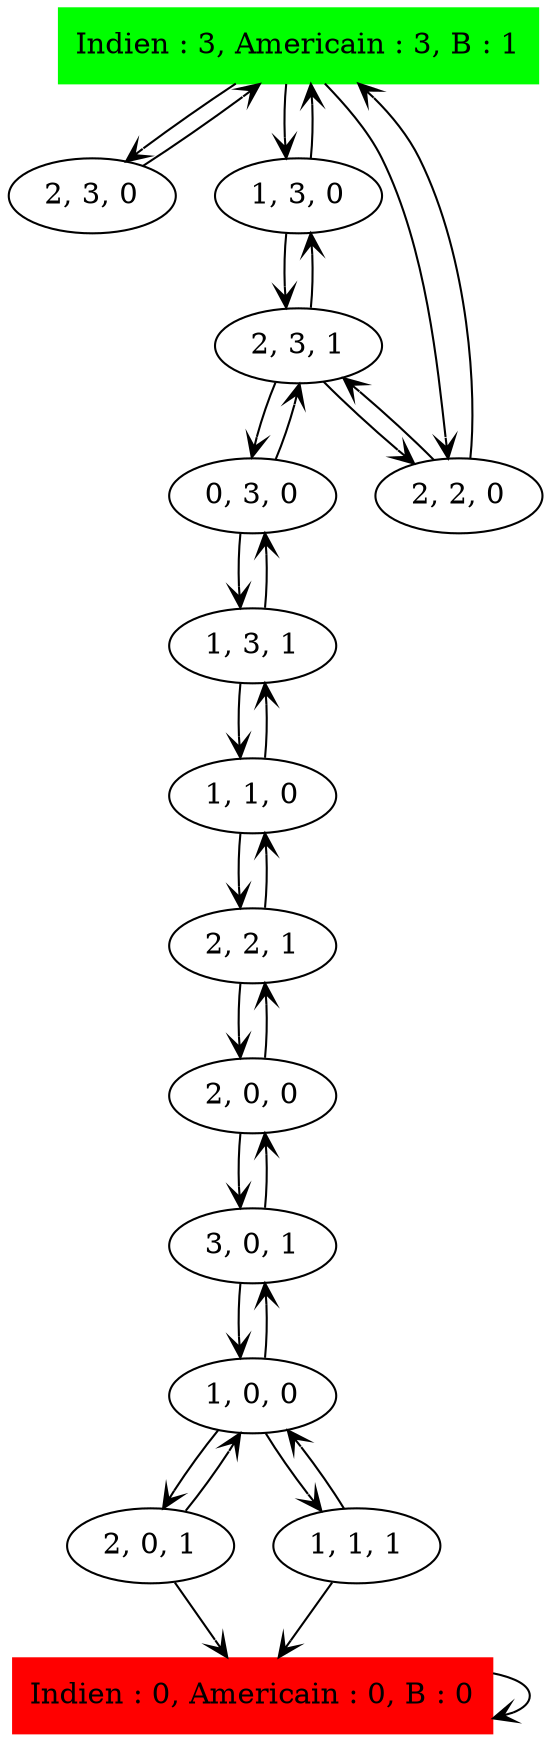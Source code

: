 digraph Indien_Americains {
	initial [label="Indien : 3, Americain : 3, B : 1" color=green shape=box style=filled]
	final [label="Indien : 0, Americain : 0, B : 0" color=red shape=box style=filled]
	initial -> "2, 3, 0" [arrowhead=open]
	initial -> "1, 3, 0" [arrowhead=open]
	initial -> "2, 2, 0" [arrowhead=open]
	"2, 2, 0" -> initial [arrowhead=open]
	"2, 2, 0" -> "2, 3, 1" [arrowhead=open]
	"2, 3, 1" -> "1, 3, 0" [arrowhead=open]
	"2, 3, 1" -> "0, 3, 0" [arrowhead=open]
	"2, 3, 1" -> "2, 2, 0" [arrowhead=open]
	"0, 3, 0" -> "1, 3, 1" [arrowhead=open]
	"0, 3, 0" -> "2, 3, 1" [arrowhead=open]
	"1, 3, 1" -> "0, 3, 0" [arrowhead=open]
	"1, 3, 1" -> "1, 1, 0" [arrowhead=open]
	"1, 1, 0" -> "2, 2, 1" [arrowhead=open]
	"1, 1, 0" -> "1, 3, 1" [arrowhead=open]
	"2, 2, 1" -> "1, 1, 0" [arrowhead=open]
	"2, 2, 1" -> "2, 0, 0" [arrowhead=open]
	"2, 0, 0" -> "3, 0, 1" [arrowhead=open]
	"2, 0, 0" -> "2, 2, 1" [arrowhead=open]
	"3, 0, 1" -> "2, 0, 0" [arrowhead=open]
	"3, 0, 1" -> "1, 0, 0" [arrowhead=open]
	"1, 0, 0" -> "2, 0, 1" [arrowhead=open]
	"1, 0, 0" -> "3, 0, 1" [arrowhead=open]
	"1, 0, 0" -> "1, 1, 1" [arrowhead=open]
	"1, 1, 1" -> final [arrowhead=open]
	"1, 1, 1" -> "1, 0, 0" [arrowhead=open]
	final -> final [arrowhead=open]
	"2, 0, 1" -> "1, 0, 0" [arrowhead=open]
	"2, 0, 1" -> final [arrowhead=open]
	"1, 3, 0" -> "2, 3, 1" [arrowhead=open]
	"1, 3, 0" -> initial [arrowhead=open]
	"2, 3, 0" -> initial [arrowhead=open]
}
